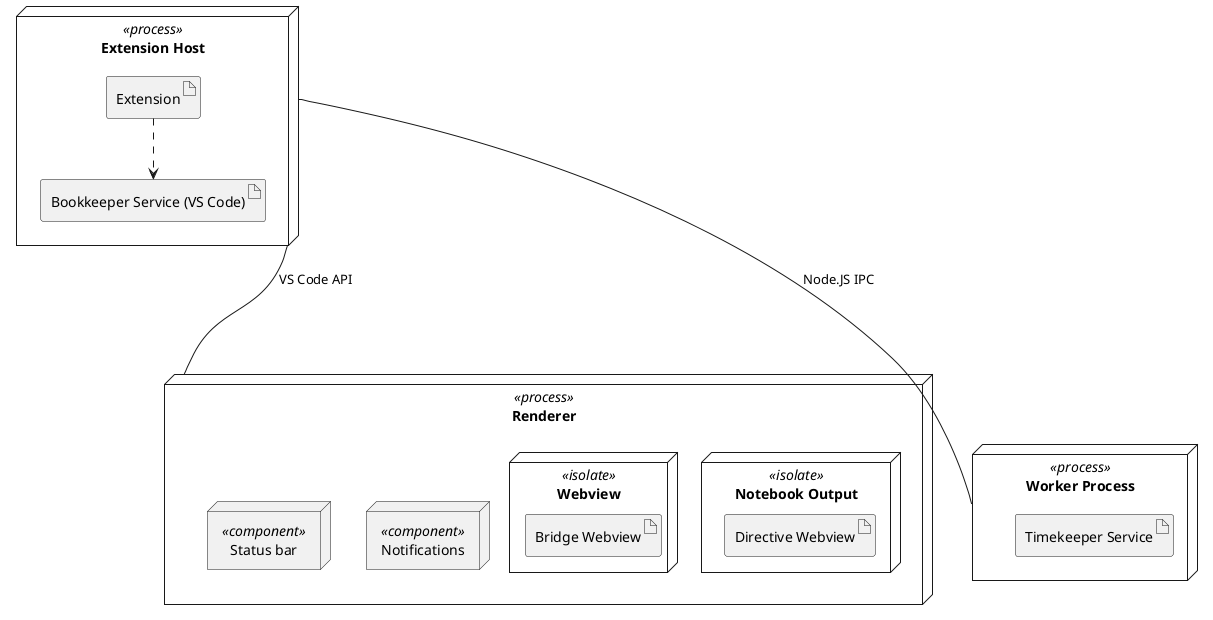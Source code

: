 @startuml services

node "Extension Host" as host <<process>> {
	artifact "Extension" as extension
	artifact "Bookkeeper Service (VS Code)" as bookkeeper
	extension ..> bookkeeper
}

node "Renderer" as renderer <<process>> {
	node "Notebook Output" as output <<isolate>> {
		artifact "Directive Webview" as notebook
	}

	node "Webview" as webview <<isolate>> {
		artifact "Bridge Webview" as bridge
	}

	node "Notifications" as notification <<component>>
	node "Status bar" as status_bar <<component>>
}

node "Worker Process" as worker <<process>> {
	artifact "Timekeeper Service" as timekeeper
}

host ---- renderer : VS Code API
host ---- worker : Node.JS IPC

@enduml
